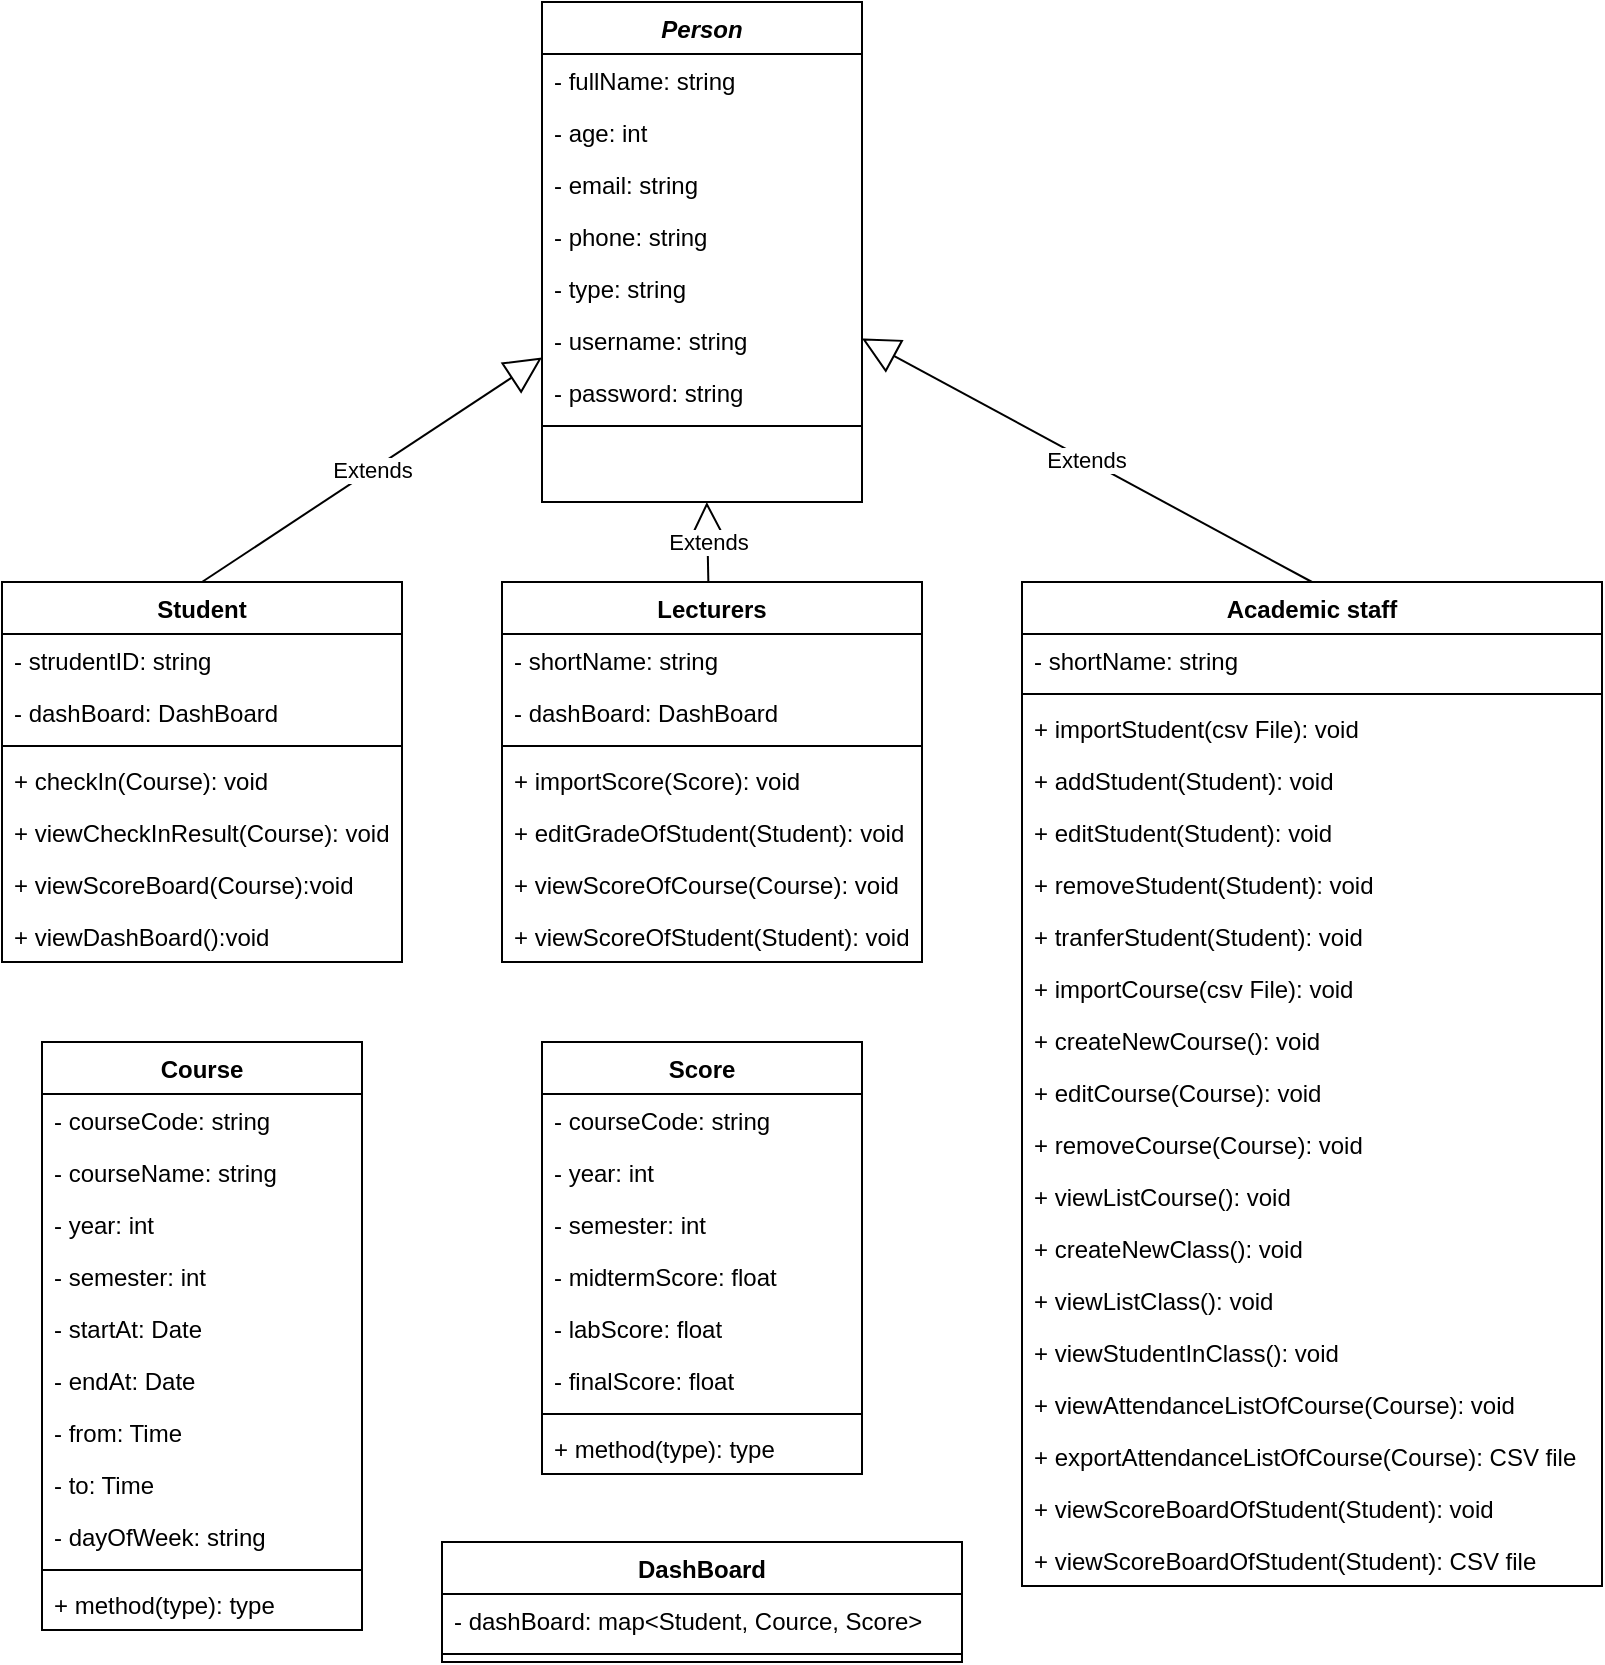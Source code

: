 <mxfile version="20.6.2" type="device"><diagram id="C5RBs43oDa-KdzZeNtuy" name="Page-1"><mxGraphModel dx="2310" dy="2078" grid="1" gridSize="10" guides="1" tooltips="1" connect="1" arrows="1" fold="1" page="1" pageScale="1" pageWidth="827" pageHeight="1169" math="0" shadow="0"><root><mxCell id="WIyWlLk6GJQsqaUBKTNV-0"/><mxCell id="WIyWlLk6GJQsqaUBKTNV-1" parent="WIyWlLk6GJQsqaUBKTNV-0"/><mxCell id="zkfFHV4jXpPFQw0GAbJ--0" value="Person" style="swimlane;fontStyle=3;align=center;verticalAlign=top;childLayout=stackLayout;horizontal=1;startSize=26;horizontalStack=0;resizeParent=1;resizeLast=0;collapsible=1;marginBottom=0;rounded=0;shadow=0;strokeWidth=1;" parent="WIyWlLk6GJQsqaUBKTNV-1" vertex="1"><mxGeometry x="-470" y="-360" width="160" height="250" as="geometry"><mxRectangle x="-330" y="-350" width="160" height="26" as="alternateBounds"/></mxGeometry></mxCell><mxCell id="eP_B4pEJrYPJHra4QNRM-14" value="- fullName: string&#10;" style="text;strokeColor=none;fillColor=none;align=left;verticalAlign=top;spacingLeft=4;spacingRight=4;overflow=hidden;rotatable=0;points=[[0,0.5],[1,0.5]];portConstraint=eastwest;" parent="zkfFHV4jXpPFQw0GAbJ--0" vertex="1"><mxGeometry y="26" width="160" height="26" as="geometry"/></mxCell><mxCell id="zkfFHV4jXpPFQw0GAbJ--2" value="- age: int" style="text;align=left;verticalAlign=top;spacingLeft=4;spacingRight=4;overflow=hidden;rotatable=0;points=[[0,0.5],[1,0.5]];portConstraint=eastwest;rounded=0;shadow=0;html=0;" parent="zkfFHV4jXpPFQw0GAbJ--0" vertex="1"><mxGeometry y="52" width="160" height="26" as="geometry"/></mxCell><mxCell id="eP_B4pEJrYPJHra4QNRM-17" value="- email: string&#10;" style="text;strokeColor=none;fillColor=none;align=left;verticalAlign=top;spacingLeft=4;spacingRight=4;overflow=hidden;rotatable=0;points=[[0,0.5],[1,0.5]];portConstraint=eastwest;" parent="zkfFHV4jXpPFQw0GAbJ--0" vertex="1"><mxGeometry y="78" width="160" height="26" as="geometry"/></mxCell><mxCell id="eP_B4pEJrYPJHra4QNRM-18" value="- phone: string&#10;" style="text;strokeColor=none;fillColor=none;align=left;verticalAlign=top;spacingLeft=4;spacingRight=4;overflow=hidden;rotatable=0;points=[[0,0.5],[1,0.5]];portConstraint=eastwest;" parent="zkfFHV4jXpPFQw0GAbJ--0" vertex="1"><mxGeometry y="104" width="160" height="26" as="geometry"/></mxCell><mxCell id="eP_B4pEJrYPJHra4QNRM-19" value="- type: string&#10;" style="text;strokeColor=none;fillColor=none;align=left;verticalAlign=top;spacingLeft=4;spacingRight=4;overflow=hidden;rotatable=0;points=[[0,0.5],[1,0.5]];portConstraint=eastwest;" parent="zkfFHV4jXpPFQw0GAbJ--0" vertex="1"><mxGeometry y="130" width="160" height="26" as="geometry"/></mxCell><mxCell id="eP_B4pEJrYPJHra4QNRM-20" value="- username: string&#10;" style="text;strokeColor=none;fillColor=none;align=left;verticalAlign=top;spacingLeft=4;spacingRight=4;overflow=hidden;rotatable=0;points=[[0,0.5],[1,0.5]];portConstraint=eastwest;" parent="zkfFHV4jXpPFQw0GAbJ--0" vertex="1"><mxGeometry y="156" width="160" height="26" as="geometry"/></mxCell><mxCell id="eP_B4pEJrYPJHra4QNRM-21" value="- password: string&#10;" style="text;strokeColor=none;fillColor=none;align=left;verticalAlign=top;spacingLeft=4;spacingRight=4;overflow=hidden;rotatable=0;points=[[0,0.5],[1,0.5]];portConstraint=eastwest;" parent="zkfFHV4jXpPFQw0GAbJ--0" vertex="1"><mxGeometry y="182" width="160" height="26" as="geometry"/></mxCell><mxCell id="eP_B4pEJrYPJHra4QNRM-48" value="" style="line;html=1;strokeWidth=1;align=left;verticalAlign=middle;spacingTop=-1;spacingLeft=3;spacingRight=3;rotatable=0;labelPosition=right;points=[];portConstraint=eastwest;" parent="zkfFHV4jXpPFQw0GAbJ--0" vertex="1"><mxGeometry y="208" width="160" height="8" as="geometry"/></mxCell><mxCell id="zkfFHV4jXpPFQw0GAbJ--6" value="Student" style="swimlane;fontStyle=1;align=center;verticalAlign=top;childLayout=stackLayout;horizontal=1;startSize=26;horizontalStack=0;resizeParent=1;resizeLast=0;collapsible=1;marginBottom=0;rounded=0;shadow=0;strokeWidth=1;" parent="WIyWlLk6GJQsqaUBKTNV-1" vertex="1"><mxGeometry x="-740" y="-70" width="200" height="190" as="geometry"><mxRectangle x="130" y="380" width="160" height="26" as="alternateBounds"/></mxGeometry></mxCell><mxCell id="zkfFHV4jXpPFQw0GAbJ--7" value="- strudentID: string" style="text;align=left;verticalAlign=top;spacingLeft=4;spacingRight=4;overflow=hidden;rotatable=0;points=[[0,0.5],[1,0.5]];portConstraint=eastwest;" parent="zkfFHV4jXpPFQw0GAbJ--6" vertex="1"><mxGeometry y="26" width="200" height="26" as="geometry"/></mxCell><mxCell id="hlQ3IUQg4IgLZvNP_am3-11" value="- dashBoard: DashBoard" style="text;strokeColor=none;fillColor=none;align=left;verticalAlign=top;spacingLeft=4;spacingRight=4;overflow=hidden;rotatable=0;points=[[0,0.5],[1,0.5]];portConstraint=eastwest;" parent="zkfFHV4jXpPFQw0GAbJ--6" vertex="1"><mxGeometry y="52" width="200" height="26" as="geometry"/></mxCell><mxCell id="zkfFHV4jXpPFQw0GAbJ--9" value="" style="line;html=1;strokeWidth=1;align=left;verticalAlign=middle;spacingTop=-1;spacingLeft=3;spacingRight=3;rotatable=0;labelPosition=right;points=[];portConstraint=eastwest;" parent="zkfFHV4jXpPFQw0GAbJ--6" vertex="1"><mxGeometry y="78" width="200" height="8" as="geometry"/></mxCell><mxCell id="auHVHC_Nvrh1aMioHXVF-18" value="+ checkIn(Course): void" style="text;strokeColor=none;fillColor=none;align=left;verticalAlign=top;spacingLeft=4;spacingRight=4;overflow=hidden;rotatable=0;points=[[0,0.5],[1,0.5]];portConstraint=eastwest;" vertex="1" parent="zkfFHV4jXpPFQw0GAbJ--6"><mxGeometry y="86" width="200" height="26" as="geometry"/></mxCell><mxCell id="auHVHC_Nvrh1aMioHXVF-19" value="+ viewCheckInResult(Course): void" style="text;strokeColor=none;fillColor=none;align=left;verticalAlign=top;spacingLeft=4;spacingRight=4;overflow=hidden;rotatable=0;points=[[0,0.5],[1,0.5]];portConstraint=eastwest;" vertex="1" parent="zkfFHV4jXpPFQw0GAbJ--6"><mxGeometry y="112" width="200" height="26" as="geometry"/></mxCell><mxCell id="auHVHC_Nvrh1aMioHXVF-20" value="+ viewScoreBoard(Course):void" style="text;strokeColor=none;fillColor=none;align=left;verticalAlign=top;spacingLeft=4;spacingRight=4;overflow=hidden;rotatable=0;points=[[0,0.5],[1,0.5]];portConstraint=eastwest;" vertex="1" parent="zkfFHV4jXpPFQw0GAbJ--6"><mxGeometry y="138" width="200" height="26" as="geometry"/></mxCell><mxCell id="auHVHC_Nvrh1aMioHXVF-21" value="+ viewDashBoard():void" style="text;strokeColor=none;fillColor=none;align=left;verticalAlign=top;spacingLeft=4;spacingRight=4;overflow=hidden;rotatable=0;points=[[0,0.5],[1,0.5]];portConstraint=eastwest;" vertex="1" parent="zkfFHV4jXpPFQw0GAbJ--6"><mxGeometry y="164" width="200" height="26" as="geometry"/></mxCell><mxCell id="zkfFHV4jXpPFQw0GAbJ--13" value="Lecturers" style="swimlane;fontStyle=1;align=center;verticalAlign=top;childLayout=stackLayout;horizontal=1;startSize=26;horizontalStack=0;resizeParent=1;resizeLast=0;collapsible=1;marginBottom=0;rounded=0;shadow=0;strokeWidth=1;" parent="WIyWlLk6GJQsqaUBKTNV-1" vertex="1"><mxGeometry x="-490" y="-70" width="210" height="190" as="geometry"><mxRectangle x="340" y="380" width="170" height="26" as="alternateBounds"/></mxGeometry></mxCell><mxCell id="JW92CgY7BDJjPgzr_hTp-2" value="- shortName: string" style="text;align=left;verticalAlign=top;spacingLeft=4;spacingRight=4;overflow=hidden;rotatable=0;points=[[0,0.5],[1,0.5]];portConstraint=eastwest;" parent="zkfFHV4jXpPFQw0GAbJ--13" vertex="1"><mxGeometry y="26" width="210" height="26" as="geometry"/></mxCell><mxCell id="auHVHC_Nvrh1aMioHXVF-1" value="- dashBoard: DashBoard" style="text;strokeColor=none;fillColor=none;align=left;verticalAlign=top;spacingLeft=4;spacingRight=4;overflow=hidden;rotatable=0;points=[[0,0.5],[1,0.5]];portConstraint=eastwest;" vertex="1" parent="zkfFHV4jXpPFQw0GAbJ--13"><mxGeometry y="52" width="210" height="26" as="geometry"/></mxCell><mxCell id="zkfFHV4jXpPFQw0GAbJ--15" value="" style="line;html=1;strokeWidth=1;align=left;verticalAlign=middle;spacingTop=-1;spacingLeft=3;spacingRight=3;rotatable=0;labelPosition=right;points=[];portConstraint=eastwest;" parent="zkfFHV4jXpPFQw0GAbJ--13" vertex="1"><mxGeometry y="78" width="210" height="8" as="geometry"/></mxCell><mxCell id="auHVHC_Nvrh1aMioHXVF-14" value="+ importScore(Score): void&#10;" style="text;strokeColor=none;fillColor=none;align=left;verticalAlign=top;spacingLeft=4;spacingRight=4;overflow=hidden;rotatable=0;points=[[0,0.5],[1,0.5]];portConstraint=eastwest;" vertex="1" parent="zkfFHV4jXpPFQw0GAbJ--13"><mxGeometry y="86" width="210" height="26" as="geometry"/></mxCell><mxCell id="auHVHC_Nvrh1aMioHXVF-15" value="+ editGradeOfStudent(Student): void" style="text;strokeColor=none;fillColor=none;align=left;verticalAlign=top;spacingLeft=4;spacingRight=4;overflow=hidden;rotatable=0;points=[[0,0.5],[1,0.5]];portConstraint=eastwest;" vertex="1" parent="zkfFHV4jXpPFQw0GAbJ--13"><mxGeometry y="112" width="210" height="26" as="geometry"/></mxCell><mxCell id="auHVHC_Nvrh1aMioHXVF-16" value="+ viewScoreOfCourse(Course): void" style="text;strokeColor=none;fillColor=none;align=left;verticalAlign=top;spacingLeft=4;spacingRight=4;overflow=hidden;rotatable=0;points=[[0,0.5],[1,0.5]];portConstraint=eastwest;" vertex="1" parent="zkfFHV4jXpPFQw0GAbJ--13"><mxGeometry y="138" width="210" height="26" as="geometry"/></mxCell><mxCell id="auHVHC_Nvrh1aMioHXVF-17" value="+ viewScoreOfStudent(Student): void" style="text;strokeColor=none;fillColor=none;align=left;verticalAlign=top;spacingLeft=4;spacingRight=4;overflow=hidden;rotatable=0;points=[[0,0.5],[1,0.5]];portConstraint=eastwest;" vertex="1" parent="zkfFHV4jXpPFQw0GAbJ--13"><mxGeometry y="164" width="210" height="26" as="geometry"/></mxCell><mxCell id="eP_B4pEJrYPJHra4QNRM-6" value="Extends" style="endArrow=block;endSize=16;endFill=0;html=1;rounded=0;exitX=0.5;exitY=0;exitDx=0;exitDy=0;" parent="WIyWlLk6GJQsqaUBKTNV-1" source="zkfFHV4jXpPFQw0GAbJ--6" target="zkfFHV4jXpPFQw0GAbJ--0" edge="1"><mxGeometry width="160" relative="1" as="geometry"><mxPoint x="-430" y="230" as="sourcePoint"/><mxPoint x="-270" y="230" as="targetPoint"/></mxGeometry></mxCell><mxCell id="eP_B4pEJrYPJHra4QNRM-7" value="Extends" style="endArrow=block;endSize=16;endFill=0;html=1;rounded=0;" parent="WIyWlLk6GJQsqaUBKTNV-1" source="zkfFHV4jXpPFQw0GAbJ--13" target="zkfFHV4jXpPFQw0GAbJ--0" edge="1"><mxGeometry width="160" relative="1" as="geometry"><mxPoint x="-390" y="200" as="sourcePoint"/><mxPoint x="-230" y="200" as="targetPoint"/></mxGeometry></mxCell><mxCell id="eP_B4pEJrYPJHra4QNRM-8" value="Academic staff" style="swimlane;fontStyle=1;align=center;verticalAlign=top;childLayout=stackLayout;horizontal=1;startSize=26;horizontalStack=0;resizeParent=1;resizeParentMax=0;resizeLast=0;collapsible=1;marginBottom=0;" parent="WIyWlLk6GJQsqaUBKTNV-1" vertex="1"><mxGeometry x="-230" y="-70" width="290" height="502" as="geometry"/></mxCell><mxCell id="eP_B4pEJrYPJHra4QNRM-9" value="- shortName: string&#10;" style="text;strokeColor=none;fillColor=none;align=left;verticalAlign=top;spacingLeft=4;spacingRight=4;overflow=hidden;rotatable=0;points=[[0,0.5],[1,0.5]];portConstraint=eastwest;" parent="eP_B4pEJrYPJHra4QNRM-8" vertex="1"><mxGeometry y="26" width="290" height="26" as="geometry"/></mxCell><mxCell id="eP_B4pEJrYPJHra4QNRM-10" value="" style="line;strokeWidth=1;fillColor=none;align=left;verticalAlign=middle;spacingTop=-1;spacingLeft=3;spacingRight=3;rotatable=0;labelPosition=right;points=[];portConstraint=eastwest;strokeColor=inherit;" parent="eP_B4pEJrYPJHra4QNRM-8" vertex="1"><mxGeometry y="52" width="290" height="8" as="geometry"/></mxCell><mxCell id="hlQ3IUQg4IgLZvNP_am3-10" value="+ importStudent(csv File): void&#10;" style="text;strokeColor=none;fillColor=none;align=left;verticalAlign=top;spacingLeft=4;spacingRight=4;overflow=hidden;rotatable=0;points=[[0,0.5],[1,0.5]];portConstraint=eastwest;" parent="eP_B4pEJrYPJHra4QNRM-8" vertex="1"><mxGeometry y="60" width="290" height="26" as="geometry"/></mxCell><mxCell id="eP_B4pEJrYPJHra4QNRM-11" value="+ addStudent(Student): void" style="text;strokeColor=none;fillColor=none;align=left;verticalAlign=top;spacingLeft=4;spacingRight=4;overflow=hidden;rotatable=0;points=[[0,0.5],[1,0.5]];portConstraint=eastwest;" parent="eP_B4pEJrYPJHra4QNRM-8" vertex="1"><mxGeometry y="86" width="290" height="26" as="geometry"/></mxCell><mxCell id="hlQ3IUQg4IgLZvNP_am3-18" value="+ editStudent(Student): void" style="text;strokeColor=none;fillColor=none;align=left;verticalAlign=top;spacingLeft=4;spacingRight=4;overflow=hidden;rotatable=0;points=[[0,0.5],[1,0.5]];portConstraint=eastwest;" parent="eP_B4pEJrYPJHra4QNRM-8" vertex="1"><mxGeometry y="112" width="290" height="26" as="geometry"/></mxCell><mxCell id="hlQ3IUQg4IgLZvNP_am3-19" value="+ removeStudent(Student): void" style="text;strokeColor=none;fillColor=none;align=left;verticalAlign=top;spacingLeft=4;spacingRight=4;overflow=hidden;rotatable=0;points=[[0,0.5],[1,0.5]];portConstraint=eastwest;" parent="eP_B4pEJrYPJHra4QNRM-8" vertex="1"><mxGeometry y="138" width="290" height="26" as="geometry"/></mxCell><mxCell id="eP_B4pEJrYPJHra4QNRM-16" value="+ tranferStudent(Student): void" style="text;strokeColor=none;fillColor=none;align=left;verticalAlign=top;spacingLeft=4;spacingRight=4;overflow=hidden;rotatable=0;points=[[0,0.5],[1,0.5]];portConstraint=eastwest;" parent="eP_B4pEJrYPJHra4QNRM-8" vertex="1"><mxGeometry y="164" width="290" height="26" as="geometry"/></mxCell><mxCell id="hlQ3IUQg4IgLZvNP_am3-23" value="+ importCourse(csv File): void&#10;" style="text;strokeColor=none;fillColor=none;align=left;verticalAlign=top;spacingLeft=4;spacingRight=4;overflow=hidden;rotatable=0;points=[[0,0.5],[1,0.5]];portConstraint=eastwest;" parent="eP_B4pEJrYPJHra4QNRM-8" vertex="1"><mxGeometry y="190" width="290" height="26" as="geometry"/></mxCell><mxCell id="hlQ3IUQg4IgLZvNP_am3-24" value="+ createNewCourse(): void" style="text;strokeColor=none;fillColor=none;align=left;verticalAlign=top;spacingLeft=4;spacingRight=4;overflow=hidden;rotatable=0;points=[[0,0.5],[1,0.5]];portConstraint=eastwest;" parent="eP_B4pEJrYPJHra4QNRM-8" vertex="1"><mxGeometry y="216" width="290" height="26" as="geometry"/></mxCell><mxCell id="hlQ3IUQg4IgLZvNP_am3-25" value="+ editCourse(Course): void" style="text;strokeColor=none;fillColor=none;align=left;verticalAlign=top;spacingLeft=4;spacingRight=4;overflow=hidden;rotatable=0;points=[[0,0.5],[1,0.5]];portConstraint=eastwest;" parent="eP_B4pEJrYPJHra4QNRM-8" vertex="1"><mxGeometry y="242" width="290" height="26" as="geometry"/></mxCell><mxCell id="hlQ3IUQg4IgLZvNP_am3-26" value="+ removeCourse(Course): void" style="text;strokeColor=none;fillColor=none;align=left;verticalAlign=top;spacingLeft=4;spacingRight=4;overflow=hidden;rotatable=0;points=[[0,0.5],[1,0.5]];portConstraint=eastwest;" parent="eP_B4pEJrYPJHra4QNRM-8" vertex="1"><mxGeometry y="268" width="290" height="26" as="geometry"/></mxCell><mxCell id="hlQ3IUQg4IgLZvNP_am3-27" value="+ viewListCourse(): void" style="text;strokeColor=none;fillColor=none;align=left;verticalAlign=top;spacingLeft=4;spacingRight=4;overflow=hidden;rotatable=0;points=[[0,0.5],[1,0.5]];portConstraint=eastwest;" parent="eP_B4pEJrYPJHra4QNRM-8" vertex="1"><mxGeometry y="294" width="290" height="26" as="geometry"/></mxCell><mxCell id="hlQ3IUQg4IgLZvNP_am3-21" value="+ createNewClass(): void" style="text;strokeColor=none;fillColor=none;align=left;verticalAlign=top;spacingLeft=4;spacingRight=4;overflow=hidden;rotatable=0;points=[[0,0.5],[1,0.5]];portConstraint=eastwest;" parent="eP_B4pEJrYPJHra4QNRM-8" vertex="1"><mxGeometry y="320" width="290" height="26" as="geometry"/></mxCell><mxCell id="hlQ3IUQg4IgLZvNP_am3-20" value="+ viewListClass(): void" style="text;strokeColor=none;fillColor=none;align=left;verticalAlign=top;spacingLeft=4;spacingRight=4;overflow=hidden;rotatable=0;points=[[0,0.5],[1,0.5]];portConstraint=eastwest;" parent="eP_B4pEJrYPJHra4QNRM-8" vertex="1"><mxGeometry y="346" width="290" height="26" as="geometry"/></mxCell><mxCell id="hlQ3IUQg4IgLZvNP_am3-22" value="+ viewStudentInClass(): void" style="text;strokeColor=none;fillColor=none;align=left;verticalAlign=top;spacingLeft=4;spacingRight=4;overflow=hidden;rotatable=0;points=[[0,0.5],[1,0.5]];portConstraint=eastwest;" parent="eP_B4pEJrYPJHra4QNRM-8" vertex="1"><mxGeometry y="372" width="290" height="26" as="geometry"/></mxCell><mxCell id="auHVHC_Nvrh1aMioHXVF-3" value="+ viewAttendanceListOfCourse(Course): void" style="text;strokeColor=none;fillColor=none;align=left;verticalAlign=top;spacingLeft=4;spacingRight=4;overflow=hidden;rotatable=0;points=[[0,0.5],[1,0.5]];portConstraint=eastwest;" vertex="1" parent="eP_B4pEJrYPJHra4QNRM-8"><mxGeometry y="398" width="290" height="26" as="geometry"/></mxCell><mxCell id="auHVHC_Nvrh1aMioHXVF-2" value="+ exportAttendanceListOfCourse(Course): CSV file" style="text;strokeColor=none;fillColor=none;align=left;verticalAlign=top;spacingLeft=4;spacingRight=4;overflow=hidden;rotatable=0;points=[[0,0.5],[1,0.5]];portConstraint=eastwest;" vertex="1" parent="eP_B4pEJrYPJHra4QNRM-8"><mxGeometry y="424" width="290" height="26" as="geometry"/></mxCell><mxCell id="auHVHC_Nvrh1aMioHXVF-4" value="+ viewScoreBoardOfStudent(Student): void" style="text;strokeColor=none;fillColor=none;align=left;verticalAlign=top;spacingLeft=4;spacingRight=4;overflow=hidden;rotatable=0;points=[[0,0.5],[1,0.5]];portConstraint=eastwest;" vertex="1" parent="eP_B4pEJrYPJHra4QNRM-8"><mxGeometry y="450" width="290" height="26" as="geometry"/></mxCell><mxCell id="auHVHC_Nvrh1aMioHXVF-5" value="+ viewScoreBoardOfStudent(Student): CSV file" style="text;strokeColor=none;fillColor=none;align=left;verticalAlign=top;spacingLeft=4;spacingRight=4;overflow=hidden;rotatable=0;points=[[0,0.5],[1,0.5]];portConstraint=eastwest;" vertex="1" parent="eP_B4pEJrYPJHra4QNRM-8"><mxGeometry y="476" width="290" height="26" as="geometry"/></mxCell><mxCell id="eP_B4pEJrYPJHra4QNRM-13" value="Extends" style="endArrow=block;endSize=16;endFill=0;html=1;rounded=0;exitX=0.5;exitY=0;exitDx=0;exitDy=0;" parent="WIyWlLk6GJQsqaUBKTNV-1" source="eP_B4pEJrYPJHra4QNRM-8" target="zkfFHV4jXpPFQw0GAbJ--0" edge="1"><mxGeometry width="160" relative="1" as="geometry"><mxPoint x="-250" y="230" as="sourcePoint"/><mxPoint x="-90" y="230" as="targetPoint"/></mxGeometry></mxCell><mxCell id="eP_B4pEJrYPJHra4QNRM-22" value="Score" style="swimlane;fontStyle=1;align=center;verticalAlign=top;childLayout=stackLayout;horizontal=1;startSize=26;horizontalStack=0;resizeParent=1;resizeParentMax=0;resizeLast=0;collapsible=1;marginBottom=0;" parent="WIyWlLk6GJQsqaUBKTNV-1" vertex="1"><mxGeometry x="-470" y="160" width="160" height="216" as="geometry"/></mxCell><mxCell id="eP_B4pEJrYPJHra4QNRM-23" value="- courseCode: string" style="text;strokeColor=none;fillColor=none;align=left;verticalAlign=top;spacingLeft=4;spacingRight=4;overflow=hidden;rotatable=0;points=[[0,0.5],[1,0.5]];portConstraint=eastwest;" parent="eP_B4pEJrYPJHra4QNRM-22" vertex="1"><mxGeometry y="26" width="160" height="26" as="geometry"/></mxCell><mxCell id="eP_B4pEJrYPJHra4QNRM-26" value="- year: int" style="text;strokeColor=none;fillColor=none;align=left;verticalAlign=top;spacingLeft=4;spacingRight=4;overflow=hidden;rotatable=0;points=[[0,0.5],[1,0.5]];portConstraint=eastwest;" parent="eP_B4pEJrYPJHra4QNRM-22" vertex="1"><mxGeometry y="52" width="160" height="26" as="geometry"/></mxCell><mxCell id="eP_B4pEJrYPJHra4QNRM-27" value="- semester: int" style="text;strokeColor=none;fillColor=none;align=left;verticalAlign=top;spacingLeft=4;spacingRight=4;overflow=hidden;rotatable=0;points=[[0,0.5],[1,0.5]];portConstraint=eastwest;" parent="eP_B4pEJrYPJHra4QNRM-22" vertex="1"><mxGeometry y="78" width="160" height="26" as="geometry"/></mxCell><mxCell id="eP_B4pEJrYPJHra4QNRM-28" value="- midtermScore: float" style="text;strokeColor=none;fillColor=none;align=left;verticalAlign=top;spacingLeft=4;spacingRight=4;overflow=hidden;rotatable=0;points=[[0,0.5],[1,0.5]];portConstraint=eastwest;" parent="eP_B4pEJrYPJHra4QNRM-22" vertex="1"><mxGeometry y="104" width="160" height="26" as="geometry"/></mxCell><mxCell id="eP_B4pEJrYPJHra4QNRM-29" value="- labScore: float" style="text;strokeColor=none;fillColor=none;align=left;verticalAlign=top;spacingLeft=4;spacingRight=4;overflow=hidden;rotatable=0;points=[[0,0.5],[1,0.5]];portConstraint=eastwest;" parent="eP_B4pEJrYPJHra4QNRM-22" vertex="1"><mxGeometry y="130" width="160" height="26" as="geometry"/></mxCell><mxCell id="eP_B4pEJrYPJHra4QNRM-30" value="- finalScore: float" style="text;strokeColor=none;fillColor=none;align=left;verticalAlign=top;spacingLeft=4;spacingRight=4;overflow=hidden;rotatable=0;points=[[0,0.5],[1,0.5]];portConstraint=eastwest;" parent="eP_B4pEJrYPJHra4QNRM-22" vertex="1"><mxGeometry y="156" width="160" height="26" as="geometry"/></mxCell><mxCell id="eP_B4pEJrYPJHra4QNRM-24" value="" style="line;strokeWidth=1;fillColor=none;align=left;verticalAlign=middle;spacingTop=-1;spacingLeft=3;spacingRight=3;rotatable=0;labelPosition=right;points=[];portConstraint=eastwest;strokeColor=inherit;" parent="eP_B4pEJrYPJHra4QNRM-22" vertex="1"><mxGeometry y="182" width="160" height="8" as="geometry"/></mxCell><mxCell id="eP_B4pEJrYPJHra4QNRM-25" value="+ method(type): type" style="text;strokeColor=none;fillColor=none;align=left;verticalAlign=top;spacingLeft=4;spacingRight=4;overflow=hidden;rotatable=0;points=[[0,0.5],[1,0.5]];portConstraint=eastwest;" parent="eP_B4pEJrYPJHra4QNRM-22" vertex="1"><mxGeometry y="190" width="160" height="26" as="geometry"/></mxCell><mxCell id="eP_B4pEJrYPJHra4QNRM-42" value="Course" style="swimlane;fontStyle=1;align=center;verticalAlign=top;childLayout=stackLayout;horizontal=1;startSize=26;horizontalStack=0;resizeParent=1;resizeParentMax=0;resizeLast=0;collapsible=1;marginBottom=0;" parent="WIyWlLk6GJQsqaUBKTNV-1" vertex="1"><mxGeometry x="-720" y="160" width="160" height="294" as="geometry"/></mxCell><mxCell id="eP_B4pEJrYPJHra4QNRM-43" value="- courseCode: string" style="text;strokeColor=none;fillColor=none;align=left;verticalAlign=top;spacingLeft=4;spacingRight=4;overflow=hidden;rotatable=0;points=[[0,0.5],[1,0.5]];portConstraint=eastwest;" parent="eP_B4pEJrYPJHra4QNRM-42" vertex="1"><mxGeometry y="26" width="160" height="26" as="geometry"/></mxCell><mxCell id="hlQ3IUQg4IgLZvNP_am3-0" value="- courseName: string" style="text;strokeColor=none;fillColor=none;align=left;verticalAlign=top;spacingLeft=4;spacingRight=4;overflow=hidden;rotatable=0;points=[[0,0.5],[1,0.5]];portConstraint=eastwest;" parent="eP_B4pEJrYPJHra4QNRM-42" vertex="1"><mxGeometry y="52" width="160" height="26" as="geometry"/></mxCell><mxCell id="hlQ3IUQg4IgLZvNP_am3-1" value="- year: int" style="text;strokeColor=none;fillColor=none;align=left;verticalAlign=top;spacingLeft=4;spacingRight=4;overflow=hidden;rotatable=0;points=[[0,0.5],[1,0.5]];portConstraint=eastwest;" parent="eP_B4pEJrYPJHra4QNRM-42" vertex="1"><mxGeometry y="78" width="160" height="26" as="geometry"/></mxCell><mxCell id="hlQ3IUQg4IgLZvNP_am3-2" value="- semester: int" style="text;strokeColor=none;fillColor=none;align=left;verticalAlign=top;spacingLeft=4;spacingRight=4;overflow=hidden;rotatable=0;points=[[0,0.5],[1,0.5]];portConstraint=eastwest;" parent="eP_B4pEJrYPJHra4QNRM-42" vertex="1"><mxGeometry y="104" width="160" height="26" as="geometry"/></mxCell><mxCell id="hlQ3IUQg4IgLZvNP_am3-4" value="- startAt: Date" style="text;strokeColor=none;fillColor=none;align=left;verticalAlign=top;spacingLeft=4;spacingRight=4;overflow=hidden;rotatable=0;points=[[0,0.5],[1,0.5]];portConstraint=eastwest;" parent="eP_B4pEJrYPJHra4QNRM-42" vertex="1"><mxGeometry y="130" width="160" height="26" as="geometry"/></mxCell><mxCell id="hlQ3IUQg4IgLZvNP_am3-5" value="- endAt: Date" style="text;strokeColor=none;fillColor=none;align=left;verticalAlign=top;spacingLeft=4;spacingRight=4;overflow=hidden;rotatable=0;points=[[0,0.5],[1,0.5]];portConstraint=eastwest;" parent="eP_B4pEJrYPJHra4QNRM-42" vertex="1"><mxGeometry y="156" width="160" height="26" as="geometry"/></mxCell><mxCell id="hlQ3IUQg4IgLZvNP_am3-6" value="- from: Time" style="text;strokeColor=none;fillColor=none;align=left;verticalAlign=top;spacingLeft=4;spacingRight=4;overflow=hidden;rotatable=0;points=[[0,0.5],[1,0.5]];portConstraint=eastwest;" parent="eP_B4pEJrYPJHra4QNRM-42" vertex="1"><mxGeometry y="182" width="160" height="26" as="geometry"/></mxCell><mxCell id="hlQ3IUQg4IgLZvNP_am3-7" value="- to: Time" style="text;strokeColor=none;fillColor=none;align=left;verticalAlign=top;spacingLeft=4;spacingRight=4;overflow=hidden;rotatable=0;points=[[0,0.5],[1,0.5]];portConstraint=eastwest;" parent="eP_B4pEJrYPJHra4QNRM-42" vertex="1"><mxGeometry y="208" width="160" height="26" as="geometry"/></mxCell><mxCell id="hlQ3IUQg4IgLZvNP_am3-8" value="- dayOfWeek: string" style="text;strokeColor=none;fillColor=none;align=left;verticalAlign=top;spacingLeft=4;spacingRight=4;overflow=hidden;rotatable=0;points=[[0,0.5],[1,0.5]];portConstraint=eastwest;" parent="eP_B4pEJrYPJHra4QNRM-42" vertex="1"><mxGeometry y="234" width="160" height="26" as="geometry"/></mxCell><mxCell id="eP_B4pEJrYPJHra4QNRM-44" value="" style="line;strokeWidth=1;fillColor=none;align=left;verticalAlign=middle;spacingTop=-1;spacingLeft=3;spacingRight=3;rotatable=0;labelPosition=right;points=[];portConstraint=eastwest;strokeColor=inherit;" parent="eP_B4pEJrYPJHra4QNRM-42" vertex="1"><mxGeometry y="260" width="160" height="8" as="geometry"/></mxCell><mxCell id="eP_B4pEJrYPJHra4QNRM-45" value="+ method(type): type" style="text;strokeColor=none;fillColor=none;align=left;verticalAlign=top;spacingLeft=4;spacingRight=4;overflow=hidden;rotatable=0;points=[[0,0.5],[1,0.5]];portConstraint=eastwest;" parent="eP_B4pEJrYPJHra4QNRM-42" vertex="1"><mxGeometry y="268" width="160" height="26" as="geometry"/></mxCell><mxCell id="hlQ3IUQg4IgLZvNP_am3-46" value="DashBoard" style="swimlane;fontStyle=1;align=center;verticalAlign=top;childLayout=stackLayout;horizontal=1;startSize=26;horizontalStack=0;resizeParent=1;resizeParentMax=0;resizeLast=0;collapsible=1;marginBottom=0;" parent="WIyWlLk6GJQsqaUBKTNV-1" vertex="1"><mxGeometry x="-520" y="410" width="260" height="60" as="geometry"/></mxCell><mxCell id="hlQ3IUQg4IgLZvNP_am3-52" value="- dashBoard: map&lt;Student, Cource, Score&gt;" style="text;strokeColor=none;fillColor=none;align=left;verticalAlign=top;spacingLeft=4;spacingRight=4;overflow=hidden;rotatable=0;points=[[0,0.5],[1,0.5]];portConstraint=eastwest;" parent="hlQ3IUQg4IgLZvNP_am3-46" vertex="1"><mxGeometry y="26" width="260" height="26" as="geometry"/></mxCell><mxCell id="hlQ3IUQg4IgLZvNP_am3-48" value="" style="line;strokeWidth=1;fillColor=none;align=left;verticalAlign=middle;spacingTop=-1;spacingLeft=3;spacingRight=3;rotatable=0;labelPosition=right;points=[];portConstraint=eastwest;strokeColor=inherit;" parent="hlQ3IUQg4IgLZvNP_am3-46" vertex="1"><mxGeometry y="52" width="260" height="8" as="geometry"/></mxCell></root></mxGraphModel></diagram></mxfile>